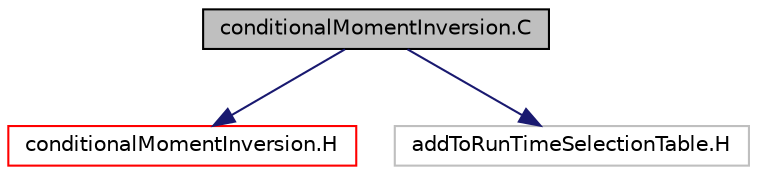 digraph "conditionalMomentInversion.C"
{
  bgcolor="transparent";
  edge [fontname="Helvetica",fontsize="10",labelfontname="Helvetica",labelfontsize="10"];
  node [fontname="Helvetica",fontsize="10",shape=record];
  Node0 [label="conditionalMomentInversion.C",height=0.2,width=0.4,color="black", fillcolor="grey75", style="filled", fontcolor="black"];
  Node0 -> Node1 [color="midnightblue",fontsize="10",style="solid",fontname="Helvetica"];
  Node1 [label="conditionalMomentInversion.H",height=0.2,width=0.4,color="red",URL="$a00203.html"];
  Node0 -> Node26 [color="midnightblue",fontsize="10",style="solid",fontname="Helvetica"];
  Node26 [label="addToRunTimeSelectionTable.H",height=0.2,width=0.4,color="grey75"];
}
